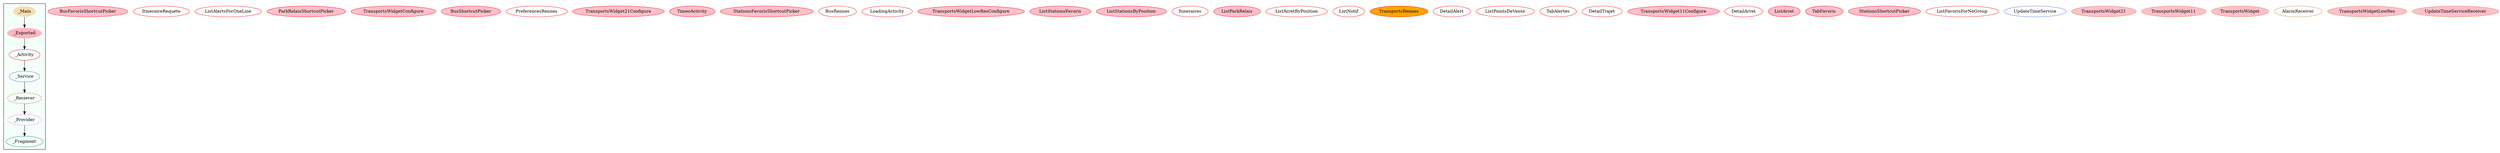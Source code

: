 digraph G {
subgraph cluster_legend{ 
bgcolor=mintcream;
_Activity[color = red];
_Service[color = royalblue];
_Provider[color = violet];
_Reciever[color = peru];
_Fragment[color = teal];
_Main[style=filled, fillcolor=wheat, color = mintcream];
_Exported[style=filled, fillcolor=lightpink, color = mintcream];
_Main -> _Exported -> _Activity -> _Service -> _Reciever -> _Provider -> _Fragment; 
}
BusFavorisShortcutPicker[style=filled, fillcolor=pink, color = red];
ItineraireRequete[color = red];
ListAlertsForOneLine[color = red];
ParkRelaisShortcutPicker[style=filled, fillcolor=pink, color = red];
TransportsWidgetConfigure[style=filled, fillcolor=pink, color = red];
BusShortcutPicker[style=filled, fillcolor=pink, color = red];
PreferencesRennes[color = red];
TransportsWidget21Configure[style=filled, fillcolor=pink, color = red];
TimeoActivity[style=filled, fillcolor=pink, color = red];
StationsFavorisShortcutPicker[style=filled, fillcolor=pink, color = red];
BusRennes[color = red];
LoadingActivity[color = red];
TransportsWidgetLowResConfigure[style=filled, fillcolor=pink, color = red];
ListStationsFavoris[style=filled, fillcolor=pink, color = red];
ListStationsByPosition[style=filled, fillcolor=pink, color = red];
Itineraires[color = red];
ListParkRelais[style=filled, fillcolor=pink, color = red];
ListArretByPosition[color = red];
ListNotif[color = red];
TransportsRennes[style=filled, fillcolor=orange, color = red];
DetailAlert[color = red];
ListPointsDeVente[color = red];
TabAlertes[color = red];
DetailTrajet[color = red];
TransportsWidget11Configure[style=filled, fillcolor=pink, color = red];
DetailArret[color = red];
ListArret[style=filled, fillcolor=pink, color = red];
TabFavoris[style=filled, fillcolor=pink, color = red];
StationsShortcutPicker[style=filled, fillcolor=pink, color = red];
ListFavorisForNoGroup[color = red];
UpdateTimeService[color = royalblue];
TransportsWidget21[style=filled, fillcolor=pink, color = peru];
TransportsWidget11[style=filled, fillcolor=pink, color = peru];
TransportsWidget[style=filled, fillcolor=pink, color = peru];
AlarmReceiver[color = peru];
TransportsWidgetLowRes[style=filled, fillcolor=pink, color = peru];
UpdateTimeServiceReceiver[style=filled, fillcolor=pink, color = peru];
}

